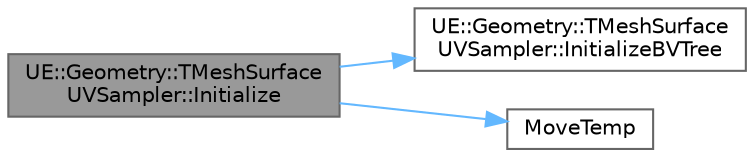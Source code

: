 digraph "UE::Geometry::TMeshSurfaceUVSampler::Initialize"
{
 // INTERACTIVE_SVG=YES
 // LATEX_PDF_SIZE
  bgcolor="transparent";
  edge [fontname=Helvetica,fontsize=10,labelfontname=Helvetica,labelfontsize=10];
  node [fontname=Helvetica,fontsize=10,shape=box,height=0.2,width=0.4];
  rankdir="LR";
  Node1 [id="Node000001",label="UE::Geometry::TMeshSurface\lUVSampler::Initialize",height=0.2,width=0.4,color="gray40", fillcolor="grey60", style="filled", fontcolor="black",tooltip="Configure the sampler."];
  Node1 -> Node2 [id="edge1_Node000001_Node000002",color="steelblue1",style="solid",tooltip=" "];
  Node2 [id="Node000002",label="UE::Geometry::TMeshSurface\lUVSampler::InitializeBVTree",height=0.2,width=0.4,color="grey40", fillcolor="white", style="filled",URL="$df/d92/classUE_1_1Geometry_1_1TMeshSurfaceUVSampler.html#abaa0f11cbaebc40ec8872fb0d7d63215",tooltip=" "];
  Node1 -> Node3 [id="edge2_Node000001_Node000003",color="steelblue1",style="solid",tooltip=" "];
  Node3 [id="Node000003",label="MoveTemp",height=0.2,width=0.4,color="grey40", fillcolor="white", style="filled",URL="$d4/d24/UnrealTemplate_8h.html#ad5e6c049aeb9c9115fec514ba581dbb6",tooltip="MoveTemp will cast a reference to an rvalue reference."];
}
